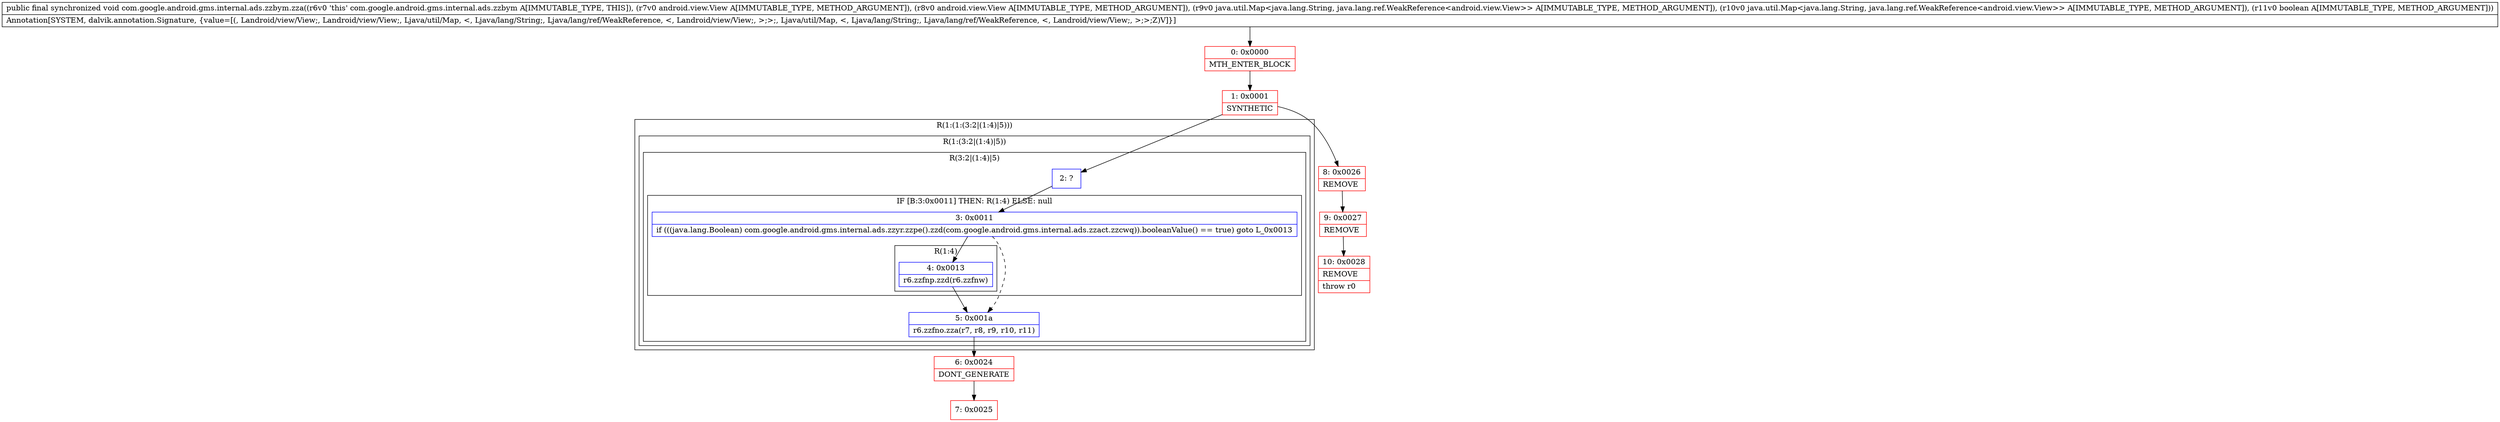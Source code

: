 digraph "CFG forcom.google.android.gms.internal.ads.zzbym.zza(Landroid\/view\/View;Landroid\/view\/View;Ljava\/util\/Map;Ljava\/util\/Map;Z)V" {
subgraph cluster_Region_647991933 {
label = "R(1:(1:(3:2|(1:4)|5)))";
node [shape=record,color=blue];
subgraph cluster_Region_968072507 {
label = "R(1:(3:2|(1:4)|5))";
node [shape=record,color=blue];
subgraph cluster_Region_1509360028 {
label = "R(3:2|(1:4)|5)";
node [shape=record,color=blue];
Node_2 [shape=record,label="{2\:\ ?}"];
subgraph cluster_IfRegion_483413946 {
label = "IF [B:3:0x0011] THEN: R(1:4) ELSE: null";
node [shape=record,color=blue];
Node_3 [shape=record,label="{3\:\ 0x0011|if (((java.lang.Boolean) com.google.android.gms.internal.ads.zzyr.zzpe().zzd(com.google.android.gms.internal.ads.zzact.zzcwq)).booleanValue() == true) goto L_0x0013\l}"];
subgraph cluster_Region_1174809127 {
label = "R(1:4)";
node [shape=record,color=blue];
Node_4 [shape=record,label="{4\:\ 0x0013|r6.zzfnp.zzd(r6.zzfnw)\l}"];
}
}
Node_5 [shape=record,label="{5\:\ 0x001a|r6.zzfno.zza(r7, r8, r9, r10, r11)\l}"];
}
}
}
Node_0 [shape=record,color=red,label="{0\:\ 0x0000|MTH_ENTER_BLOCK\l}"];
Node_1 [shape=record,color=red,label="{1\:\ 0x0001|SYNTHETIC\l}"];
Node_6 [shape=record,color=red,label="{6\:\ 0x0024|DONT_GENERATE\l}"];
Node_7 [shape=record,color=red,label="{7\:\ 0x0025}"];
Node_8 [shape=record,color=red,label="{8\:\ 0x0026|REMOVE\l}"];
Node_9 [shape=record,color=red,label="{9\:\ 0x0027|REMOVE\l}"];
Node_10 [shape=record,color=red,label="{10\:\ 0x0028|REMOVE\l|throw r0\l}"];
MethodNode[shape=record,label="{public final synchronized void com.google.android.gms.internal.ads.zzbym.zza((r6v0 'this' com.google.android.gms.internal.ads.zzbym A[IMMUTABLE_TYPE, THIS]), (r7v0 android.view.View A[IMMUTABLE_TYPE, METHOD_ARGUMENT]), (r8v0 android.view.View A[IMMUTABLE_TYPE, METHOD_ARGUMENT]), (r9v0 java.util.Map\<java.lang.String, java.lang.ref.WeakReference\<android.view.View\>\> A[IMMUTABLE_TYPE, METHOD_ARGUMENT]), (r10v0 java.util.Map\<java.lang.String, java.lang.ref.WeakReference\<android.view.View\>\> A[IMMUTABLE_TYPE, METHOD_ARGUMENT]), (r11v0 boolean A[IMMUTABLE_TYPE, METHOD_ARGUMENT]))  | Annotation[SYSTEM, dalvik.annotation.Signature, \{value=[(, Landroid\/view\/View;, Landroid\/view\/View;, Ljava\/util\/Map, \<, Ljava\/lang\/String;, Ljava\/lang\/ref\/WeakReference, \<, Landroid\/view\/View;, \>;\>;, Ljava\/util\/Map, \<, Ljava\/lang\/String;, Ljava\/lang\/ref\/WeakReference, \<, Landroid\/view\/View;, \>;\>;Z)V]\}]\l}"];
MethodNode -> Node_0;
Node_2 -> Node_3;
Node_3 -> Node_4;
Node_3 -> Node_5[style=dashed];
Node_4 -> Node_5;
Node_5 -> Node_6;
Node_0 -> Node_1;
Node_1 -> Node_2;
Node_1 -> Node_8;
Node_6 -> Node_7;
Node_8 -> Node_9;
Node_9 -> Node_10;
}

